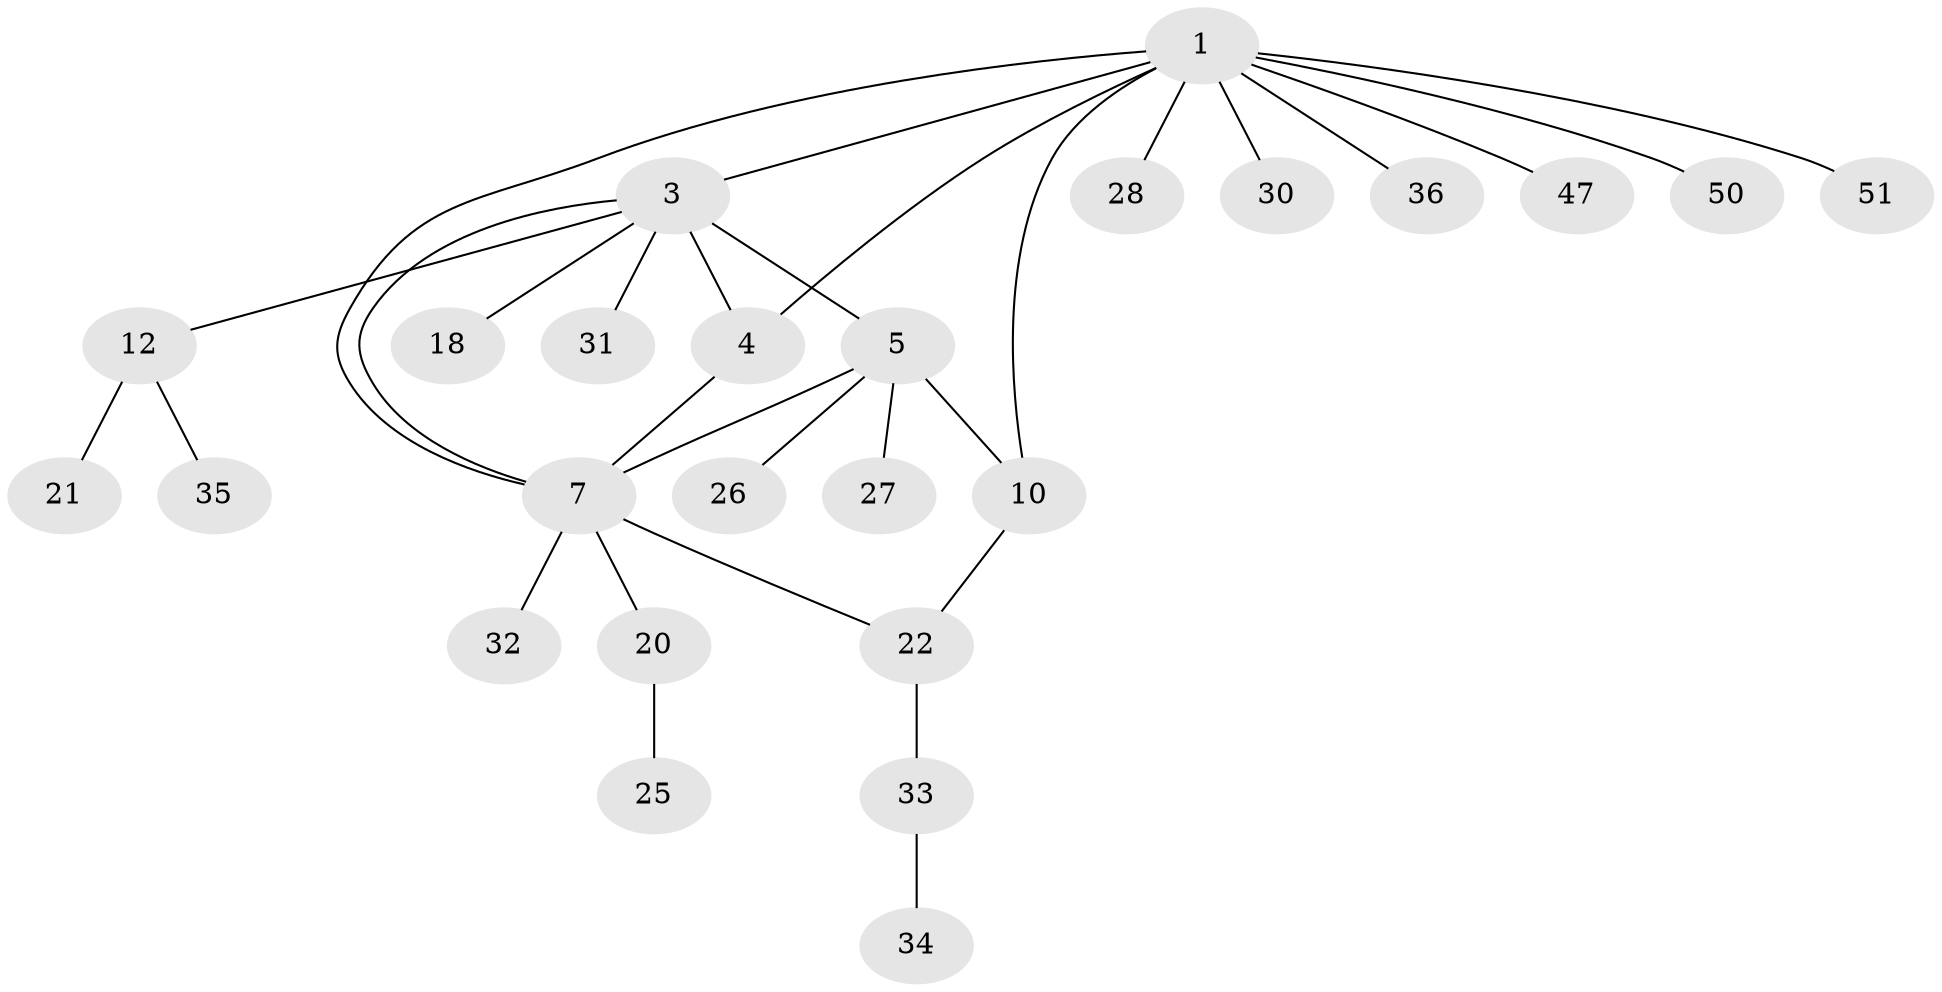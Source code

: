// original degree distribution, {8: 0.0196078431372549, 4: 0.11764705882352941, 6: 0.0392156862745098, 3: 0.0784313725490196, 9: 0.0196078431372549, 2: 0.1568627450980392, 5: 0.0196078431372549, 1: 0.5490196078431373}
// Generated by graph-tools (version 1.1) at 2025/19/03/04/25 18:19:41]
// undirected, 25 vertices, 30 edges
graph export_dot {
graph [start="1"]
  node [color=gray90,style=filled];
  1 [super="+2+13"];
  3 [super="+6+14"];
  4;
  5 [super="+11+9"];
  7 [super="+8+19+40+48"];
  10 [super="+38"];
  12 [super="+23+16+17"];
  18;
  20;
  21;
  22 [super="+45+29"];
  25;
  26;
  27;
  28;
  30;
  31 [super="+44"];
  32 [super="+37"];
  33;
  34;
  35;
  36;
  47;
  50;
  51;
  1 -- 7;
  1 -- 10;
  1 -- 36;
  1 -- 47;
  1 -- 50;
  1 -- 51;
  1 -- 4;
  1 -- 28;
  1 -- 3;
  1 -- 30;
  3 -- 4;
  3 -- 12;
  3 -- 18;
  3 -- 5 [weight=2];
  3 -- 7;
  3 -- 31;
  4 -- 7;
  5 -- 27;
  5 -- 26;
  5 -- 10;
  5 -- 7;
  7 -- 22;
  7 -- 32;
  7 -- 20;
  10 -- 22;
  12 -- 35;
  12 -- 21;
  20 -- 25;
  22 -- 33;
  33 -- 34;
}
